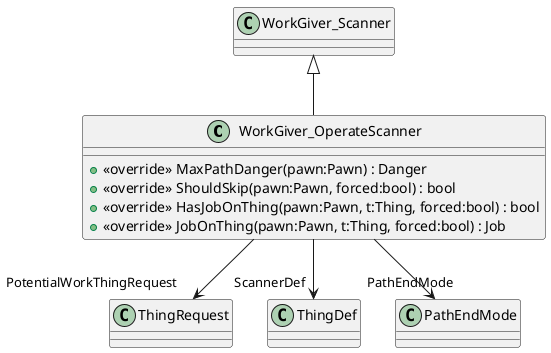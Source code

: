 @startuml
class WorkGiver_OperateScanner {
    + <<override>> MaxPathDanger(pawn:Pawn) : Danger
    + <<override>> ShouldSkip(pawn:Pawn, forced:bool) : bool
    + <<override>> HasJobOnThing(pawn:Pawn, t:Thing, forced:bool) : bool
    + <<override>> JobOnThing(pawn:Pawn, t:Thing, forced:bool) : Job
}
WorkGiver_Scanner <|-- WorkGiver_OperateScanner
WorkGiver_OperateScanner --> "PotentialWorkThingRequest" ThingRequest
WorkGiver_OperateScanner --> "ScannerDef" ThingDef
WorkGiver_OperateScanner --> "PathEndMode" PathEndMode
@enduml
